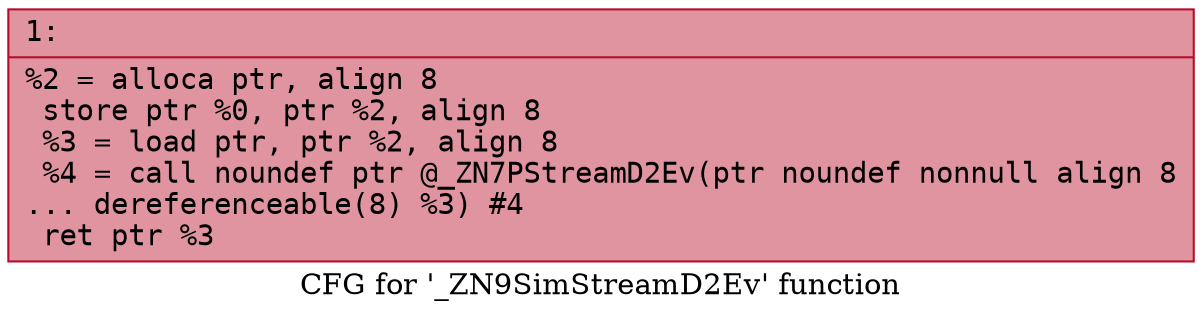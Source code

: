 digraph "CFG for '_ZN9SimStreamD2Ev' function" {
	label="CFG for '_ZN9SimStreamD2Ev' function";

	Node0x600000939cc0 [shape=record,color="#b70d28ff", style=filled, fillcolor="#b70d2870" fontname="Courier",label="{1:\l|  %2 = alloca ptr, align 8\l  store ptr %0, ptr %2, align 8\l  %3 = load ptr, ptr %2, align 8\l  %4 = call noundef ptr @_ZN7PStreamD2Ev(ptr noundef nonnull align 8\l... dereferenceable(8) %3) #4\l  ret ptr %3\l}"];
}
